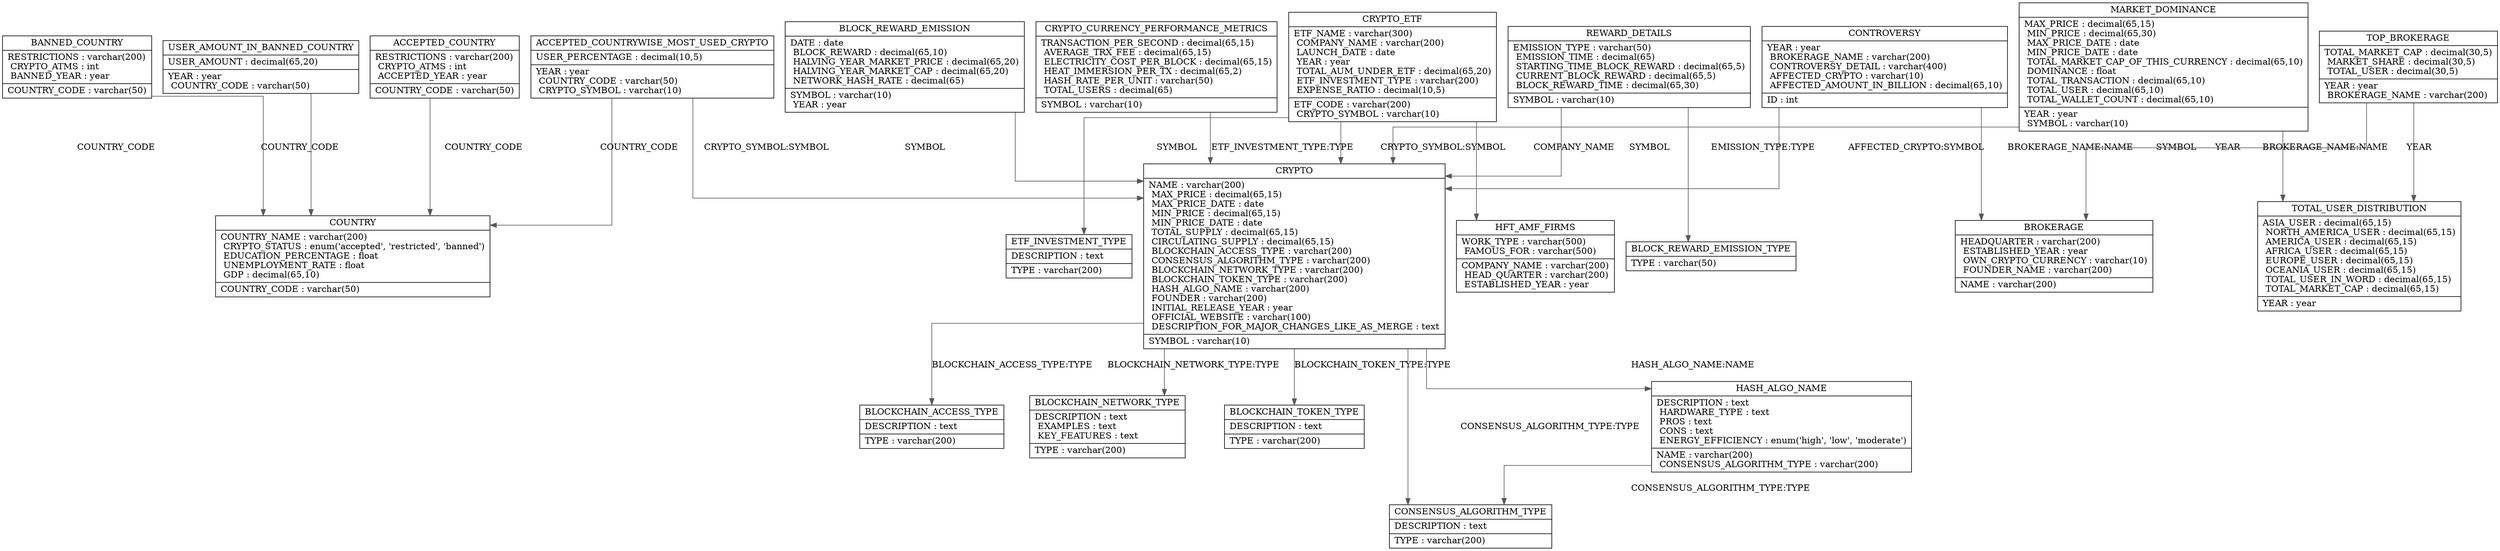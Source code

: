digraph "@localhost" {

splines  = ortho;
fontname = "Inconsolata";

node [colorscheme = ylgnbu4];
edge [colorscheme = dark28, dir = both];

ACCEPTED_COUNTRY                      [shape = record, pos = "30.994,28.225!"   , label = "{ ACCEPTED_COUNTRY |  RESTRICTIONS : varchar(200)\l  CRYPTO_ATMS : int\l  ACCEPTED_YEAR : year\l| COUNTRY_CODE : varchar(50)\l }"];
ACCEPTED_COUNTRYWISE_MOST_USED_CRYPTO [shape = record, pos = "21.604,20.848!"   , label = "{ ACCEPTED_COUNTRYWISE_MOST_USED_CRYPTO |  USER_PERCENTAGE : decimal(10,5)\l| YEAR : year\l  COUNTRY_CODE : varchar(50)\l  CRYPTO_SYMBOL : varchar(10)\l }"];
BANNED_COUNTRY                        [shape = record, pos = "32.258,20.848!"   , label = "{ BANNED_COUNTRY |  RESTRICTIONS : varchar(200)\l  CRYPTO_ATMS : int\l  BANNED_YEAR : year\l| COUNTRY_CODE : varchar(50)\l }"];
BLOCKCHAIN_ACCESS_TYPE                [shape = record, pos = "4.835,40.482!"    , label = "{ BLOCKCHAIN_ACCESS_TYPE |  DESCRIPTION : text\l| TYPE : varchar(200)\l }"];
BLOCKCHAIN_NETWORK_TYPE               [shape = record, pos = "15.098,38.226!"   , label = "{ BLOCKCHAIN_NETWORK_TYPE |  DESCRIPTION : text\l  EXAMPLES : text\l  KEY_FEATURES : text\l| TYPE : varchar(200)\l }"];
BLOCKCHAIN_TOKEN_TYPE                 [shape = record, pos = "21.743,37.976!"   , label = "{ BLOCKCHAIN_TOKEN_TYPE |  DESCRIPTION : text\l| TYPE : varchar(200)\l }"];
BLOCK_REWARD_EMISSION                 [shape = record, pos = "-3.273,24.275!"   , label = "{ BLOCK_REWARD_EMISSION |  DATE : date\l  BLOCK_REWARD : decimal(65,10)\l  HALVING_YEAR_MARKET_PRICE : decimal(65,20)\l  HALVING_YEAR_MARKET_CAP : decimal(65,20)\l  NETWORK_HASH_RATE : decimal(65)\l| SYMBOL : varchar(10)\l  YEAR : year\l }"];
BLOCK_REWARD_EMISSION_TYPE            [shape = record, pos = "13.121,25.289!"   , label = "{ BLOCK_REWARD_EMISSION_TYPE |  TYPE : varchar(50)\l }"];
BROKERAGE                             [shape = record, pos = "-4.229,13.073!"   , label = "{ BROKERAGE |  HEADQUARTER : varchar(200)\l  ESTABLISHED_YEAR : year\l  OWN_CRYPTO_CURRENCY : varchar(10)\l  FOUNDER_NAME : varchar(200)\l| NAME : varchar(200)\l }"];
CONSENSUS_ALGORITHM_TYPE              [shape = record, pos = "14.045,40.482!"   , label = "{ CONSENSUS_ALGORITHM_TYPE |  DESCRIPTION : text\l| TYPE : varchar(200)\l }"];
CONTROVERSY                           [shape = record, pos = "-4.005,16.834!"   , label = "{ CONTROVERSY |  YEAR : year\l  BROKERAGE_NAME : varchar(200)\l  CONTROVERSY_DETAIL : varchar(400)\l  AFFECTED_CRYPTO : varchar(10)\l  AFFECTED_AMOUNT_IN_BILLION : decimal(65,10)\l| ID : int\l }"];
COUNTRY                               [shape = record, pos = "22.271,24.953!"   , label = "{ COUNTRY |  COUNTRY_NAME : varchar(200)\l  CRYPTO_STATUS : enum('accepted', 'restricted', 'banned')\l  EDUCATION_PERCENTAGE : float\l  UNEMPLOYMENT_RATE : float\l  GDP : decimal(65,10)\l| COUNTRY_CODE : varchar(50)\l }"];
CRYPTO                                [shape = record, pos = "4.835,37.344!"    , label = "{ CRYPTO |  NAME : varchar(200)\l  MAX_PRICE : decimal(65,15)\l  MAX_PRICE_DATE : date\l  MIN_PRICE : decimal(65,15)\l  MIN_PRICE_DATE : date\l  TOTAL_SUPPLY : decimal(65,15)\l  CIRCULATING_SUPPLY : decimal(65,15)\l  BLOCKCHAIN_ACCESS_TYPE : varchar(200)\l  CONSENSUS_ALGORITHM_TYPE : varchar(200)\l  BLOCKCHAIN_NETWORK_TYPE : varchar(200)\l  BLOCKCHAIN_TOKEN_TYPE : varchar(200)\l  HASH_ALGO_NAME : varchar(200)\l  FOUNDER : varchar(200)\l  INITIAL_RELEASE_YEAR : year\l  OFFICIAL_WEBSITE : varchar(100)\l  DESCRIPTION_FOR_MAJOR_CHANGES_LIKE_AS_MERGE : text\l| SYMBOL : varchar(10)\l }"];
CRYPTO_CURRENCY_PERFORMANCE_METRICS   [shape = record, pos = "22.035,35.630!"   , label = "{ CRYPTO_CURRENCY_PERFORMANCE_METRICS |  TRANSACTION_PER_SECOND : decimal(65,15)\l  AVERAGE_TRX_FEE : decimal(65,15)\l  ELECTRICITY_COST_PER_BLOCK : decimal(65,15)\l  HEAT_IMMERSION_PER_TX : decimal(65,2)\l  HASH_RATE_PER_UNIT : varchar(50)\l  TOTAL_USERS : decimal(65)\l| SYMBOL : varchar(10)\l }"];
CRYPTO_ETF                            [shape = record, pos = "5.497,24.692!"    , label = "{ CRYPTO_ETF |  ETF_NAME : varchar(300)\l  COMPANY_NAME : varchar(200)\l  LAUNCH_DATE : date\l  YEAR : year\l  TOTAL_AUM_UNDER_ETF : decimal(65,20)\l  ETF_INVESTMENT_TYPE : varchar(200)\l  EXPENSE_RATIO : decimal(10,5)\l| ETF_CODE : varchar(200)\l  CRYPTO_SYMBOL : varchar(10)\l }"];
ETF_INVESTMENT_TYPE                   [shape = record, pos = "5.497,19.911!"    , label = "{ ETF_INVESTMENT_TYPE |  DESCRIPTION : text\l| TYPE : varchar(200)\l }"];
HASH_ALGO_NAME                        [shape = record, pos = "-2.942,40.910!"   , label = "{ HASH_ALGO_NAME |  DESCRIPTION : text\l  HARDWARE_TYPE : text\l  PROS : text\l  CONS : text\l  ENERGY_EFFICIENCY : enum('high', 'low', 'moderate')\l| NAME : varchar(200)\l  CONSENSUS_ALGORITHM_TYPE : varchar(200)\l }"];
HFT_AMF_FIRMS                         [shape = record, pos = "6.129,28.757!"    , label = "{ HFT_AMF_FIRMS |  WORK_TYPE : varchar(500)\l  FAMOUS_FOR : varchar(500)\l| COMPANY_NAME : varchar(200)\l  HEAD_QUARTER : varchar(200)\l  ESTABLISHED_YEAR : year\l }"];
MARKET_DOMINANCE                      [shape = record, pos = "-4.324,31.545!"   , label = "{ MARKET_DOMINANCE |  MAX_PRICE : decimal(65,15)\l  MIN_PRICE : decimal(65,30)\l  MAX_PRICE_DATE : date\l  MIN_PRICE_DATE : date\l  TOTAL_MARKET_CAP_OF_THIS_CURRENCY : decimal(65,10)\l  DOMINANCE : float\l  TOTAL_TRANSACTION : decimal(65,10)\l  TOTAL_USER : decimal(65,10)\l  TOTAL_WALLET_COUNT : decimal(65,10)\l| YEAR : year\l  SYMBOL : varchar(10)\l }"];
REWARD_DETAILS                        [shape = record, pos = "12.590,28.757!"   , label = "{ REWARD_DETAILS |  EMISSION_TYPE : varchar(50)\l  EMISSION_TIME : decimal(65)\l  STARTING_TIME_BLOCK_REWARD : decimal(65,5)\l  CURRENT_BLOCK_REWARD : decimal(65,5)\l  BLOCK_REWARD_TIME : decimal(65,30)\l| SYMBOL : varchar(10)\l }"];
TOP_BROKERAGE                         [shape = record, pos = "-4.063,9.729!"    , label = "{ TOP_BROKERAGE |  TOTAL_MARKET_CAP : decimal(30,5)\l  MARKET_SHARE : decimal(30,5)\l  TOTAL_USER : decimal(30,5)\l| YEAR : year\l  BROKERAGE_NAME : varchar(200)\l }"];
TOTAL_USER_DISTRIBUTION               [shape = record, pos = "-2.942,36.791!"   , label = "{ TOTAL_USER_DISTRIBUTION |  ASIA_USER : decimal(65,15)\l  NORTH_AMERICA_USER : decimal(65,15)\l  AMERICA_USER : decimal(65,15)\l  AFRICA_USER : decimal(65,15)\l  EUROPE_USER : decimal(65,15)\l  OCEANIA_USER : decimal(65,15)\l  TOTAL_USER_IN_WORD : decimal(65,15)\l  TOTAL_MARKET_CAP : decimal(65,15)\l| YEAR : year\l }"];
USER_AMOUNT_IN_BANNED_COUNTRY         [shape = record, pos = "22.951,27.809!"   , label = "{ USER_AMOUNT_IN_BANNED_COUNTRY |  USER_AMOUNT : decimal(65,20)\l| YEAR : year\l  COUNTRY_CODE : varchar(50)\l }"];

ACCEPTED_COUNTRY                      -> COUNTRY                               [color = "#595959", style = solid , arrowtail = none    , arrowhead = normal  , taillabel = "", label = "COUNTRY_CODE", headlabel = ""];
ACCEPTED_COUNTRYWISE_MOST_USED_CRYPTO -> COUNTRY                               [color = "#595959", style = solid , arrowtail = none    , arrowhead = normal  , taillabel = "", label = "COUNTRY_CODE", headlabel = ""];
ACCEPTED_COUNTRYWISE_MOST_USED_CRYPTO -> CRYPTO                                [color = "#595959", style = solid , arrowtail = none    , arrowhead = normal  , taillabel = "", label = "CRYPTO_SYMBOL:SYMBOL", headlabel = ""];
BANNED_COUNTRY                        -> COUNTRY                               [color = "#595959", style = solid , arrowtail = none    , arrowhead = normal  , taillabel = "", label = "COUNTRY_CODE", headlabel = ""];
BLOCK_REWARD_EMISSION                 -> CRYPTO                                [color = "#595959", style = solid , arrowtail = none    , arrowhead = normal  , taillabel = "", label = "SYMBOL", headlabel = ""];
CONTROVERSY                           -> BROKERAGE                             [color = "#595959", style = solid , arrowtail = none    , arrowhead = normal  , taillabel = "", label = "BROKERAGE_NAME:NAME", headlabel = ""];
CONTROVERSY                           -> CRYPTO                                [color = "#595959", style = solid , arrowtail = none    , arrowhead = normal  , taillabel = "", label = "AFFECTED_CRYPTO:SYMBOL", headlabel = ""];
CRYPTO                                -> BLOCKCHAIN_ACCESS_TYPE                [color = "#595959", style = solid , arrowtail = none    , arrowhead = normal  , taillabel = "", label = "BLOCKCHAIN_ACCESS_TYPE:TYPE", headlabel = ""];
CRYPTO                                -> BLOCKCHAIN_NETWORK_TYPE               [color = "#595959", style = solid , arrowtail = none    , arrowhead = normal  , taillabel = "", label = "BLOCKCHAIN_NETWORK_TYPE:TYPE", headlabel = ""];
CRYPTO                                -> BLOCKCHAIN_TOKEN_TYPE                 [color = "#595959", style = solid , arrowtail = none    , arrowhead = normal  , taillabel = "", label = "BLOCKCHAIN_TOKEN_TYPE:TYPE", headlabel = ""];
CRYPTO                                -> CONSENSUS_ALGORITHM_TYPE              [color = "#595959", style = solid , arrowtail = none    , arrowhead = normal  , taillabel = "", label = "CONSENSUS_ALGORITHM_TYPE:TYPE", headlabel = ""];
CRYPTO                                -> HASH_ALGO_NAME                        [color = "#595959", style = solid , arrowtail = none    , arrowhead = normal  , taillabel = "", label = "HASH_ALGO_NAME:NAME", headlabel = ""];
CRYPTO_CURRENCY_PERFORMANCE_METRICS   -> CRYPTO                                [color = "#595959", style = solid , arrowtail = none    , arrowhead = normal  , taillabel = "", label = "SYMBOL", headlabel = ""];
CRYPTO_ETF                            -> CRYPTO                                [color = "#595959", style = solid , arrowtail = none    , arrowhead = normal  , taillabel = "", label = "CRYPTO_SYMBOL:SYMBOL", headlabel = ""];
CRYPTO_ETF                            -> ETF_INVESTMENT_TYPE                   [color = "#595959", style = solid , arrowtail = none    , arrowhead = normal  , taillabel = "", label = "ETF_INVESTMENT_TYPE:TYPE", headlabel = ""];
CRYPTO_ETF                            -> HFT_AMF_FIRMS                         [color = "#595959", style = solid , arrowtail = none    , arrowhead = normal  , taillabel = "", label = "COMPANY_NAME", headlabel = ""];
HASH_ALGO_NAME                        -> CONSENSUS_ALGORITHM_TYPE              [color = "#595959", style = solid , arrowtail = none    , arrowhead = normal  , taillabel = "", label = "CONSENSUS_ALGORITHM_TYPE:TYPE", headlabel = ""];
MARKET_DOMINANCE                      -> CRYPTO                                [color = "#595959", style = solid , arrowtail = none    , arrowhead = normal  , taillabel = "", label = "SYMBOL", headlabel = ""];
MARKET_DOMINANCE                      -> TOTAL_USER_DISTRIBUTION               [color = "#595959", style = solid , arrowtail = none    , arrowhead = normal  , taillabel = "", label = "YEAR", headlabel = ""];
REWARD_DETAILS                        -> BLOCK_REWARD_EMISSION_TYPE            [color = "#595959", style = solid , arrowtail = none    , arrowhead = normal  , taillabel = "", label = "EMISSION_TYPE:TYPE", headlabel = ""];
REWARD_DETAILS                        -> CRYPTO                                [color = "#595959", style = solid , arrowtail = none    , arrowhead = normal  , taillabel = "", label = "SYMBOL", headlabel = ""];
TOP_BROKERAGE                         -> BROKERAGE                             [color = "#595959", style = solid , arrowtail = none    , arrowhead = normal  , taillabel = "", label = "BROKERAGE_NAME:NAME", headlabel = ""];
TOP_BROKERAGE                         -> TOTAL_USER_DISTRIBUTION               [color = "#595959", style = solid , arrowtail = none    , arrowhead = normal  , taillabel = "", label = "YEAR", headlabel = ""];
USER_AMOUNT_IN_BANNED_COUNTRY         -> COUNTRY                               [color = "#595959", style = solid , arrowtail = none    , arrowhead = normal  , taillabel = "", label = "COUNTRY_CODE", headlabel = ""];

}
